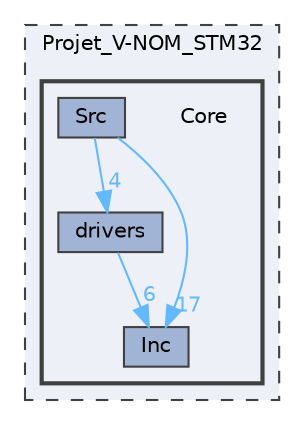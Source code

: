 digraph "/home/oliver/Documents/3A/2425_ESE_Projet_V-NOM/Projet_V-NOM_STM32/Core"
{
 // LATEX_PDF_SIZE
  bgcolor="transparent";
  edge [fontname=Helvetica,fontsize=10,labelfontname=Helvetica,labelfontsize=10];
  node [fontname=Helvetica,fontsize=10,shape=box,height=0.2,width=0.4];
  compound=true
  subgraph clusterdir_0ed2f0a8c65e386028bbe1b9d3aa2d8d {
    graph [ bgcolor="#edf0f7", pencolor="grey25", label="Projet_V-NOM_STM32", fontname=Helvetica,fontsize=10 style="filled,dashed", URL="dir_0ed2f0a8c65e386028bbe1b9d3aa2d8d.html",tooltip=""]
  subgraph clusterdir_7355fbed93420b036c859d3b7343c435 {
    graph [ bgcolor="#edf0f7", pencolor="grey25", label="", fontname=Helvetica,fontsize=10 style="filled,bold", URL="dir_7355fbed93420b036c859d3b7343c435.html",tooltip=""]
    dir_7355fbed93420b036c859d3b7343c435 [shape=plaintext, label="Core"];
  dir_2f43cb4bc83a2d35aa75a6fb7ebea1e6 [label="drivers", fillcolor="#a2b4d6", color="grey25", style="filled", URL="dir_2f43cb4bc83a2d35aa75a6fb7ebea1e6.html",tooltip=""];
  dir_9a7dfda6146872f047a7bc69a3f1a819 [label="Inc", fillcolor="#a2b4d6", color="grey25", style="filled", URL="dir_9a7dfda6146872f047a7bc69a3f1a819.html",tooltip=""];
  dir_9dbd9dcd2c6db81c9b6644f652be1dea [label="Src", fillcolor="#a2b4d6", color="grey25", style="filled", URL="dir_9dbd9dcd2c6db81c9b6644f652be1dea.html",tooltip=""];
  }
  }
  dir_2f43cb4bc83a2d35aa75a6fb7ebea1e6->dir_9a7dfda6146872f047a7bc69a3f1a819 [headlabel="6", labeldistance=1.5 headhref="dir_000001_000002.html" href="dir_000001_000002.html" color="steelblue1" fontcolor="steelblue1"];
  dir_9dbd9dcd2c6db81c9b6644f652be1dea->dir_2f43cb4bc83a2d35aa75a6fb7ebea1e6 [headlabel="4", labeldistance=1.5 headhref="dir_000004_000001.html" href="dir_000004_000001.html" color="steelblue1" fontcolor="steelblue1"];
  dir_9dbd9dcd2c6db81c9b6644f652be1dea->dir_9a7dfda6146872f047a7bc69a3f1a819 [headlabel="17", labeldistance=1.5 headhref="dir_000004_000002.html" href="dir_000004_000002.html" color="steelblue1" fontcolor="steelblue1"];
}
